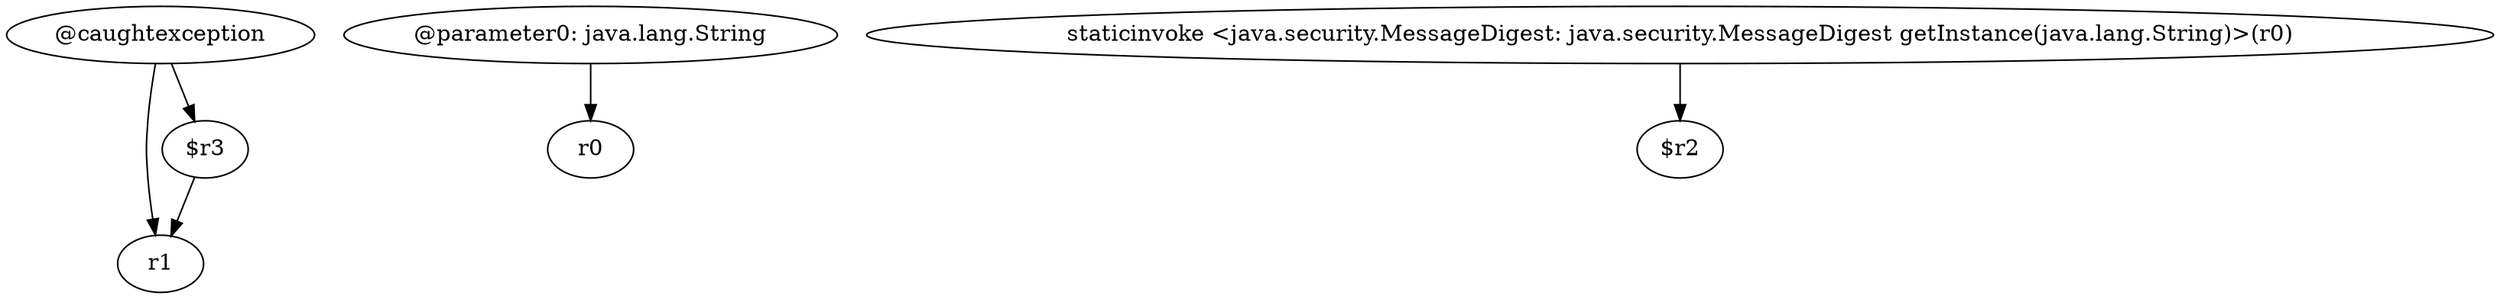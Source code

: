 digraph g {
0[label="@caughtexception"]
1[label="r1"]
0->1[label=""]
2[label="$r3"]
0->2[label=""]
2->1[label=""]
3[label="@parameter0: java.lang.String"]
4[label="r0"]
3->4[label=""]
5[label="staticinvoke <java.security.MessageDigest: java.security.MessageDigest getInstance(java.lang.String)>(r0)"]
6[label="$r2"]
5->6[label=""]
}